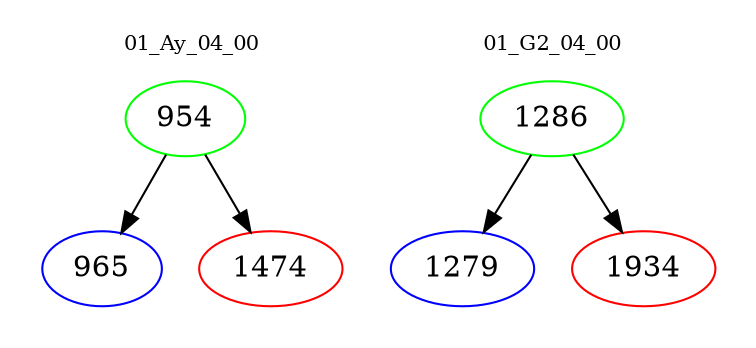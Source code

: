 digraph{
subgraph cluster_0 {
color = white
label = "01_Ay_04_00";
fontsize=10;
T0_954 [label="954", color="green"]
T0_954 -> T0_965 [color="black"]
T0_965 [label="965", color="blue"]
T0_954 -> T0_1474 [color="black"]
T0_1474 [label="1474", color="red"]
}
subgraph cluster_1 {
color = white
label = "01_G2_04_00";
fontsize=10;
T1_1286 [label="1286", color="green"]
T1_1286 -> T1_1279 [color="black"]
T1_1279 [label="1279", color="blue"]
T1_1286 -> T1_1934 [color="black"]
T1_1934 [label="1934", color="red"]
}
}
